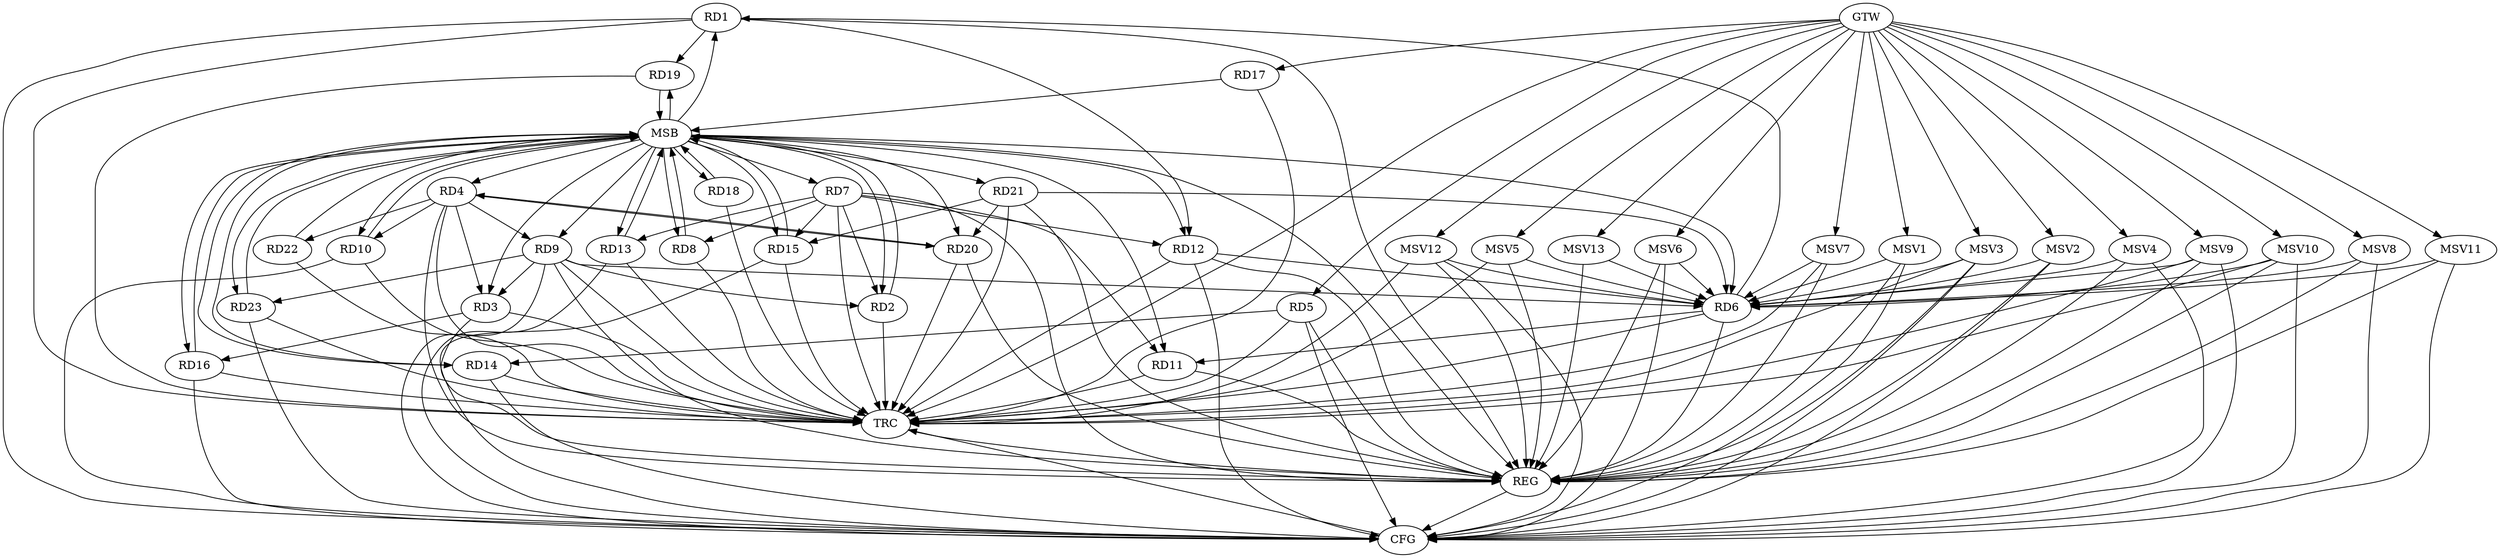 strict digraph G {
  RD1 [ label="RD1" ];
  RD2 [ label="RD2" ];
  RD3 [ label="RD3" ];
  RD4 [ label="RD4" ];
  RD5 [ label="RD5" ];
  RD6 [ label="RD6" ];
  RD7 [ label="RD7" ];
  RD8 [ label="RD8" ];
  RD9 [ label="RD9" ];
  RD10 [ label="RD10" ];
  RD11 [ label="RD11" ];
  RD12 [ label="RD12" ];
  RD13 [ label="RD13" ];
  RD14 [ label="RD14" ];
  RD15 [ label="RD15" ];
  RD16 [ label="RD16" ];
  RD17 [ label="RD17" ];
  RD18 [ label="RD18" ];
  RD19 [ label="RD19" ];
  RD20 [ label="RD20" ];
  RD21 [ label="RD21" ];
  RD22 [ label="RD22" ];
  RD23 [ label="RD23" ];
  GTW [ label="GTW" ];
  REG [ label="REG" ];
  MSB [ label="MSB" ];
  CFG [ label="CFG" ];
  TRC [ label="TRC" ];
  MSV1 [ label="MSV1" ];
  MSV2 [ label="MSV2" ];
  MSV3 [ label="MSV3" ];
  MSV4 [ label="MSV4" ];
  MSV5 [ label="MSV5" ];
  MSV6 [ label="MSV6" ];
  MSV7 [ label="MSV7" ];
  MSV8 [ label="MSV8" ];
  MSV9 [ label="MSV9" ];
  MSV10 [ label="MSV10" ];
  MSV11 [ label="MSV11" ];
  MSV12 [ label="MSV12" ];
  MSV13 [ label="MSV13" ];
  RD6 -> RD1;
  RD1 -> RD12;
  RD1 -> RD19;
  RD7 -> RD2;
  RD9 -> RD2;
  RD4 -> RD3;
  RD9 -> RD3;
  RD3 -> RD16;
  RD4 -> RD9;
  RD4 -> RD10;
  RD4 -> RD20;
  RD20 -> RD4;
  RD4 -> RD22;
  RD5 -> RD14;
  RD9 -> RD6;
  RD6 -> RD11;
  RD12 -> RD6;
  RD21 -> RD6;
  RD7 -> RD8;
  RD7 -> RD11;
  RD7 -> RD12;
  RD7 -> RD13;
  RD7 -> RD15;
  RD9 -> RD23;
  RD21 -> RD15;
  RD21 -> RD20;
  GTW -> RD5;
  GTW -> RD17;
  RD1 -> REG;
  RD3 -> REG;
  RD4 -> REG;
  RD5 -> REG;
  RD6 -> REG;
  RD7 -> REG;
  RD9 -> REG;
  RD11 -> REG;
  RD12 -> REG;
  RD20 -> REG;
  RD21 -> REG;
  RD2 -> MSB;
  MSB -> RD14;
  MSB -> RD18;
  MSB -> RD23;
  MSB -> REG;
  RD8 -> MSB;
  MSB -> RD9;
  RD10 -> MSB;
  RD13 -> MSB;
  MSB -> RD7;
  MSB -> RD16;
  RD14 -> MSB;
  MSB -> RD2;
  MSB -> RD6;
  MSB -> RD15;
  MSB -> RD21;
  RD15 -> MSB;
  MSB -> RD3;
  MSB -> RD11;
  MSB -> RD13;
  RD16 -> MSB;
  RD17 -> MSB;
  MSB -> RD4;
  MSB -> RD19;
  RD18 -> MSB;
  MSB -> RD20;
  RD19 -> MSB;
  MSB -> RD12;
  RD22 -> MSB;
  MSB -> RD1;
  MSB -> RD8;
  RD23 -> MSB;
  MSB -> RD10;
  RD15 -> CFG;
  RD23 -> CFG;
  RD10 -> CFG;
  RD13 -> CFG;
  RD5 -> CFG;
  RD1 -> CFG;
  RD14 -> CFG;
  RD9 -> CFG;
  RD12 -> CFG;
  RD16 -> CFG;
  REG -> CFG;
  RD1 -> TRC;
  RD2 -> TRC;
  RD3 -> TRC;
  RD4 -> TRC;
  RD5 -> TRC;
  RD6 -> TRC;
  RD7 -> TRC;
  RD8 -> TRC;
  RD9 -> TRC;
  RD10 -> TRC;
  RD11 -> TRC;
  RD12 -> TRC;
  RD13 -> TRC;
  RD14 -> TRC;
  RD15 -> TRC;
  RD16 -> TRC;
  RD17 -> TRC;
  RD18 -> TRC;
  RD19 -> TRC;
  RD20 -> TRC;
  RD21 -> TRC;
  RD22 -> TRC;
  RD23 -> TRC;
  GTW -> TRC;
  CFG -> TRC;
  TRC -> REG;
  MSV1 -> RD6;
  MSV2 -> RD6;
  GTW -> MSV1;
  MSV1 -> REG;
  MSV1 -> CFG;
  GTW -> MSV2;
  MSV2 -> REG;
  MSV2 -> CFG;
  MSV3 -> RD6;
  GTW -> MSV3;
  MSV3 -> REG;
  MSV3 -> TRC;
  MSV3 -> CFG;
  MSV4 -> RD6;
  GTW -> MSV4;
  MSV4 -> REG;
  MSV4 -> CFG;
  MSV5 -> RD6;
  MSV6 -> RD6;
  GTW -> MSV5;
  MSV5 -> REG;
  MSV5 -> TRC;
  GTW -> MSV6;
  MSV6 -> REG;
  MSV6 -> CFG;
  MSV7 -> RD6;
  GTW -> MSV7;
  MSV7 -> REG;
  MSV7 -> TRC;
  MSV8 -> RD6;
  GTW -> MSV8;
  MSV8 -> REG;
  MSV8 -> CFG;
  MSV9 -> RD6;
  GTW -> MSV9;
  MSV9 -> REG;
  MSV9 -> TRC;
  MSV9 -> CFG;
  MSV10 -> RD6;
  MSV11 -> RD6;
  GTW -> MSV10;
  MSV10 -> REG;
  MSV10 -> TRC;
  MSV10 -> CFG;
  GTW -> MSV11;
  MSV11 -> REG;
  MSV11 -> CFG;
  MSV12 -> RD6;
  GTW -> MSV12;
  MSV12 -> REG;
  MSV12 -> TRC;
  MSV12 -> CFG;
  MSV13 -> RD6;
  GTW -> MSV13;
  MSV13 -> REG;
}
